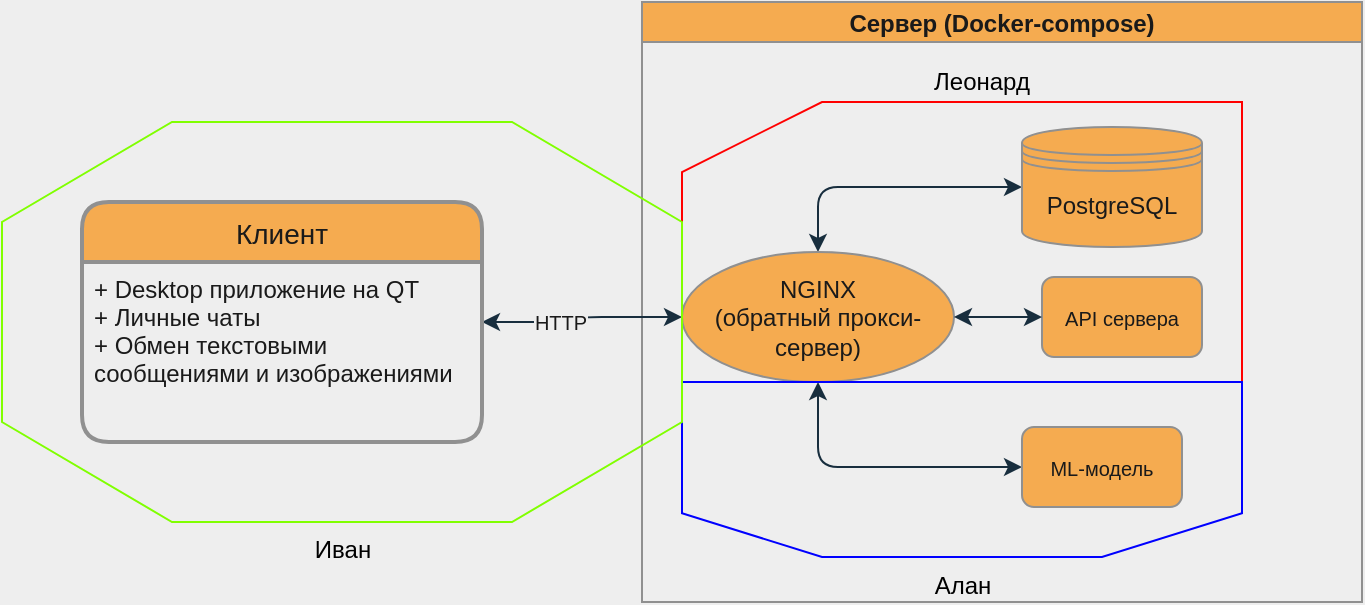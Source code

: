 <mxfile version="17.1.3" type="github">
  <diagram id="0WvtyOaz615zLvqBjxkU" name="Страница 1">
    <mxGraphModel dx="982" dy="378" grid="1" gridSize="10" guides="1" tooltips="1" connect="1" arrows="1" fold="1" page="0" pageScale="1" pageWidth="1169" pageHeight="827" background="#EEEEEE" math="0" shadow="0">
      <root>
        <mxCell id="0" />
        <mxCell id="1" parent="0" />
        <mxCell id="1xSHqwZw4sThJ98aLPBA-14" value="Cервер (Docker-compose)" style="swimlane;startSize=20;horizontal=1;containerType=tree;fillColor=#F5AB50;strokeColor=#909090;fontColor=#1A1A1A;" parent="1" vertex="1">
          <mxGeometry x="320" y="20" width="360" height="300" as="geometry">
            <mxRectangle x="330" y="50" width="80" height="20" as="alternateBounds" />
          </mxGeometry>
        </mxCell>
        <mxCell id="1xSHqwZw4sThJ98aLPBA-48" style="edgeStyle=orthogonalEdgeStyle;rounded=1;orthogonalLoop=1;jettySize=auto;html=1;fontSize=10;startArrow=classic;startFill=1;exitX=0.5;exitY=0;exitDx=0;exitDy=0;labelBackgroundColor=#EEEEEE;strokeColor=#182E3E;fontColor=#1A1A1A;" parent="1xSHqwZw4sThJ98aLPBA-14" source="1xSHqwZw4sThJ98aLPBA-40" target="1xSHqwZw4sThJ98aLPBA-7" edge="1">
          <mxGeometry relative="1" as="geometry">
            <Array as="points">
              <mxPoint x="88" y="92.5" />
            </Array>
          </mxGeometry>
        </mxCell>
        <mxCell id="1xSHqwZw4sThJ98aLPBA-49" style="edgeStyle=orthogonalEdgeStyle;rounded=1;orthogonalLoop=1;jettySize=auto;html=1;entryX=0;entryY=0.5;entryDx=0;entryDy=0;fontSize=10;startArrow=classic;startFill=1;exitX=0.5;exitY=1;exitDx=0;exitDy=0;labelBackgroundColor=#EEEEEE;strokeColor=#182E3E;fontColor=#1A1A1A;" parent="1xSHqwZw4sThJ98aLPBA-14" source="1xSHqwZw4sThJ98aLPBA-40" target="1xSHqwZw4sThJ98aLPBA-44" edge="1">
          <mxGeometry relative="1" as="geometry" />
        </mxCell>
        <mxCell id="1xSHqwZw4sThJ98aLPBA-40" value="&lt;span style=&quot;font-size: 12px&quot;&gt;NGINX&lt;/span&gt;&lt;br style=&quot;font-size: 12px&quot;&gt;&lt;span style=&quot;font-size: 12px&quot;&gt;(обратный прокси-сервер)&lt;/span&gt;" style="ellipse;whiteSpace=wrap;html=1;align=center;newEdgeStyle={&quot;edgeStyle&quot;:&quot;entityRelationEdgeStyle&quot;,&quot;startArrow&quot;:&quot;none&quot;,&quot;endArrow&quot;:&quot;none&quot;,&quot;segment&quot;:10,&quot;curved&quot;:1};treeFolding=1;treeMoving=1;fontSize=10;fillColor=#F5AB50;strokeColor=#909090;fontColor=#1A1A1A;" parent="1xSHqwZw4sThJ98aLPBA-14" vertex="1">
          <mxGeometry x="20" y="125" width="136" height="65" as="geometry" />
        </mxCell>
        <mxCell id="1xSHqwZw4sThJ98aLPBA-7" value="PostgreSQL" style="shape=datastore;whiteSpace=wrap;html=1;fillColor=#F5AB50;strokeColor=#909090;fontColor=#1A1A1A;" parent="1xSHqwZw4sThJ98aLPBA-14" vertex="1">
          <mxGeometry x="190" y="62.5" width="90" height="60" as="geometry" />
        </mxCell>
        <mxCell id="1xSHqwZw4sThJ98aLPBA-44" value="ML-модель" style="rounded=1;whiteSpace=wrap;html=1;fontSize=10;fillColor=#F5AB50;strokeColor=#909090;fontColor=#1A1A1A;" parent="1xSHqwZw4sThJ98aLPBA-14" vertex="1">
          <mxGeometry x="190" y="212.5" width="80" height="40" as="geometry" />
        </mxCell>
        <mxCell id="1xSHqwZw4sThJ98aLPBA-56" value="API сервера" style="rounded=1;whiteSpace=wrap;html=1;fontSize=10;fillColor=#F5AB50;strokeColor=#909090;fontColor=#1A1A1A;" parent="1xSHqwZw4sThJ98aLPBA-14" vertex="1">
          <mxGeometry x="200" y="137.5" width="80" height="40" as="geometry" />
        </mxCell>
        <mxCell id="1xSHqwZw4sThJ98aLPBA-57" style="edgeStyle=orthogonalEdgeStyle;rounded=1;orthogonalLoop=1;jettySize=auto;html=1;entryX=0;entryY=0.5;entryDx=0;entryDy=0;fontSize=10;startArrow=classic;startFill=1;exitX=1;exitY=0.5;exitDx=0;exitDy=0;labelBackgroundColor=#EEEEEE;strokeColor=#182E3E;fontColor=#1A1A1A;" parent="1xSHqwZw4sThJ98aLPBA-14" source="1xSHqwZw4sThJ98aLPBA-40" target="1xSHqwZw4sThJ98aLPBA-56" edge="1">
          <mxGeometry relative="1" as="geometry">
            <mxPoint x="88" y="187.5" as="sourcePoint" />
            <mxPoint x="185" y="242.5" as="targetPoint" />
          </mxGeometry>
        </mxCell>
        <mxCell id="37tknQmFLvV-MNYWz1fr-12" value="" style="verticalLabelPosition=bottom;verticalAlign=top;html=1;shape=mxgraph.basic.polygon;polyCoords=[[0.25,0],[1,0],[1,0.25],[1,0.75],[1,1],[0.25,1],[0,1],[0,0.25]];polyline=0;strokeColor=#FF0000;fillColor=none;" vertex="1" parent="1xSHqwZw4sThJ98aLPBA-14">
          <mxGeometry x="20" y="50" width="280" height="140" as="geometry" />
        </mxCell>
        <mxCell id="37tknQmFLvV-MNYWz1fr-14" value="Алан" style="verticalLabelPosition=bottom;verticalAlign=top;html=1;shape=mxgraph.basic.polygon;polyCoords=[[0.25,0],[1,0],[1,0.25],[1,0.75],[0.75,1],[0.25,1],[0,0.75],[0,0]];polyline=0;strokeColor=#0000FF;fillColor=none;" vertex="1" parent="1xSHqwZw4sThJ98aLPBA-14">
          <mxGeometry x="20" y="190" width="280" height="87.5" as="geometry" />
        </mxCell>
        <UserObject label="Леонард" placeholders="1" name="Variable" id="37tknQmFLvV-MNYWz1fr-26">
          <mxCell style="text;html=1;strokeColor=none;fillColor=none;align=center;verticalAlign=middle;whiteSpace=wrap;overflow=hidden;" vertex="1" parent="1xSHqwZw4sThJ98aLPBA-14">
            <mxGeometry x="130" y="30" width="80" height="20" as="geometry" />
          </mxCell>
        </UserObject>
        <mxCell id="1xSHqwZw4sThJ98aLPBA-66" style="edgeStyle=orthogonalEdgeStyle;rounded=1;orthogonalLoop=1;jettySize=auto;html=1;entryX=0;entryY=0.5;entryDx=0;entryDy=0;fontSize=10;startArrow=classic;startFill=1;labelBackgroundColor=#EEEEEE;strokeColor=#182E3E;fontColor=#1A1A1A;" parent="1" source="1xSHqwZw4sThJ98aLPBA-62" target="1xSHqwZw4sThJ98aLPBA-40" edge="1">
          <mxGeometry relative="1" as="geometry" />
        </mxCell>
        <mxCell id="1xSHqwZw4sThJ98aLPBA-67" value="HTTP" style="edgeLabel;html=1;align=center;verticalAlign=middle;resizable=0;points=[];fontSize=10;labelBackgroundColor=#EEEEEE;fontColor=#1A1A1A;" parent="1xSHqwZw4sThJ98aLPBA-66" vertex="1" connectable="0">
          <mxGeometry x="-0.251" relative="1" as="geometry">
            <mxPoint as="offset" />
          </mxGeometry>
        </mxCell>
        <mxCell id="1xSHqwZw4sThJ98aLPBA-62" value="Клиент" style="swimlane;childLayout=stackLayout;horizontal=1;startSize=30;horizontalStack=0;rounded=1;fontSize=14;fontStyle=0;strokeWidth=2;resizeParent=0;resizeLast=1;shadow=0;dashed=0;align=center;fillColor=#F5AB50;strokeColor=#909090;fontColor=#1A1A1A;" parent="1" vertex="1">
          <mxGeometry x="40" y="120" width="200" height="120" as="geometry" />
        </mxCell>
        <mxCell id="1xSHqwZw4sThJ98aLPBA-63" value="+ Desktop приложение на QT&#xa;+ Личные чаты&#xa;+ Обмен текстовыми &#xa;сообщениями и изображениями" style="align=left;strokeColor=none;fillColor=none;spacingLeft=4;fontSize=12;verticalAlign=top;resizable=0;rotatable=0;part=1;fontColor=#1A1A1A;" parent="1xSHqwZw4sThJ98aLPBA-62" vertex="1">
          <mxGeometry y="30" width="200" height="90" as="geometry" />
        </mxCell>
        <mxCell id="37tknQmFLvV-MNYWz1fr-11" value="Иван" style="verticalLabelPosition=bottom;verticalAlign=top;html=1;shape=mxgraph.basic.polygon;polyCoords=[[0.25,0],[0.75,0],[1,0.25],[1,0.75],[0.75,1],[0.25,1],[0,0.75],[0,0.25]];polyline=0;fillColor=none;strokeColor=#80FF00;" vertex="1" parent="1">
          <mxGeometry y="80" width="340" height="200" as="geometry" />
        </mxCell>
      </root>
    </mxGraphModel>
  </diagram>
</mxfile>

